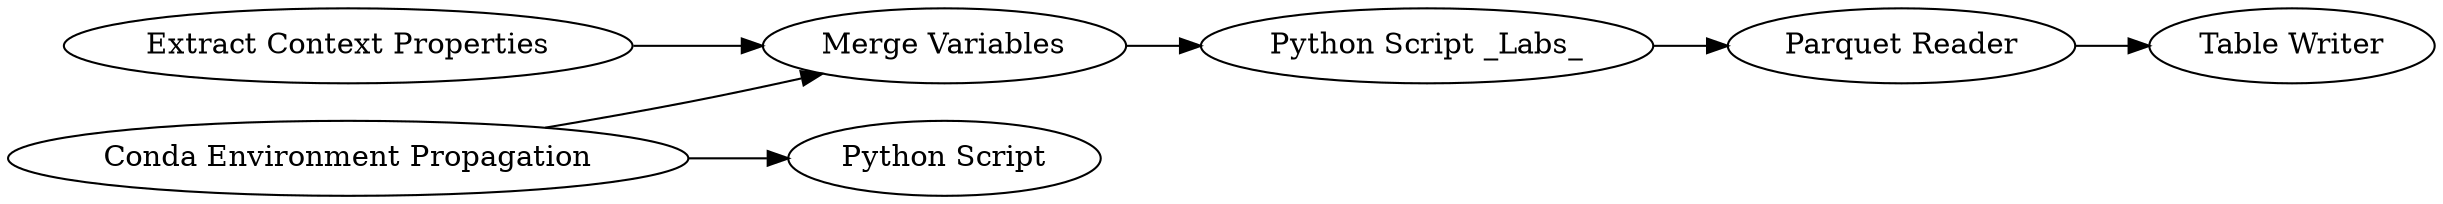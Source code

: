 digraph {
	"-6493537597579274743_880" [label="Merge Variables"]
	"-6493537597579274743_878" [label="Conda Environment Propagation"]
	"-6493537597579274743_879" [label="Python Script _Labs_"]
	"-6493537597579274743_877" [label="Python Script"]
	"-6493537597579274743_882" [label="Parquet Reader"]
	"-6493537597579274743_247" [label="Extract Context Properties"]
	"-6493537597579274743_883" [label="Table Writer"]
	"-6493537597579274743_879" -> "-6493537597579274743_882"
	"-6493537597579274743_878" -> "-6493537597579274743_880"
	"-6493537597579274743_882" -> "-6493537597579274743_883"
	"-6493537597579274743_880" -> "-6493537597579274743_879"
	"-6493537597579274743_247" -> "-6493537597579274743_880"
	"-6493537597579274743_878" -> "-6493537597579274743_877"
	rankdir=LR
}
